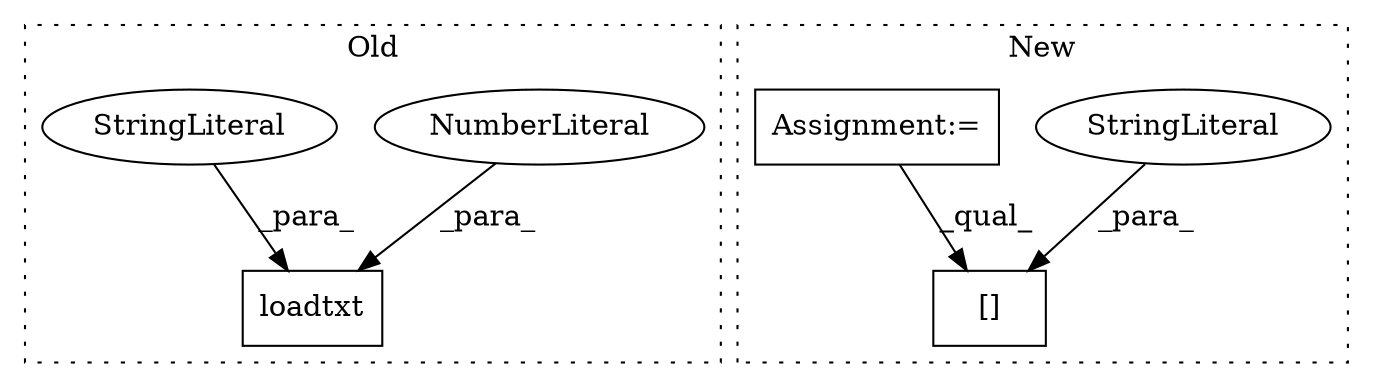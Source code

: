 digraph G {
subgraph cluster0 {
1 [label="loadtxt" a="32" s="4478,4506" l="8,1" shape="box"];
3 [label="NumberLiteral" a="34" s="4505" l="1" shape="ellipse"];
5 [label="StringLiteral" a="45" s="4486" l="18" shape="ellipse"];
label = "Old";
style="dotted";
}
subgraph cluster1 {
2 [label="[]" a="2" s="4142,4185" l="15,1" shape="box"];
4 [label="StringLiteral" a="45" s="4157" l="28" shape="ellipse"];
6 [label="Assignment:=" a="7" s="4076" l="1" shape="box"];
label = "New";
style="dotted";
}
3 -> 1 [label="_para_"];
4 -> 2 [label="_para_"];
5 -> 1 [label="_para_"];
6 -> 2 [label="_qual_"];
}
